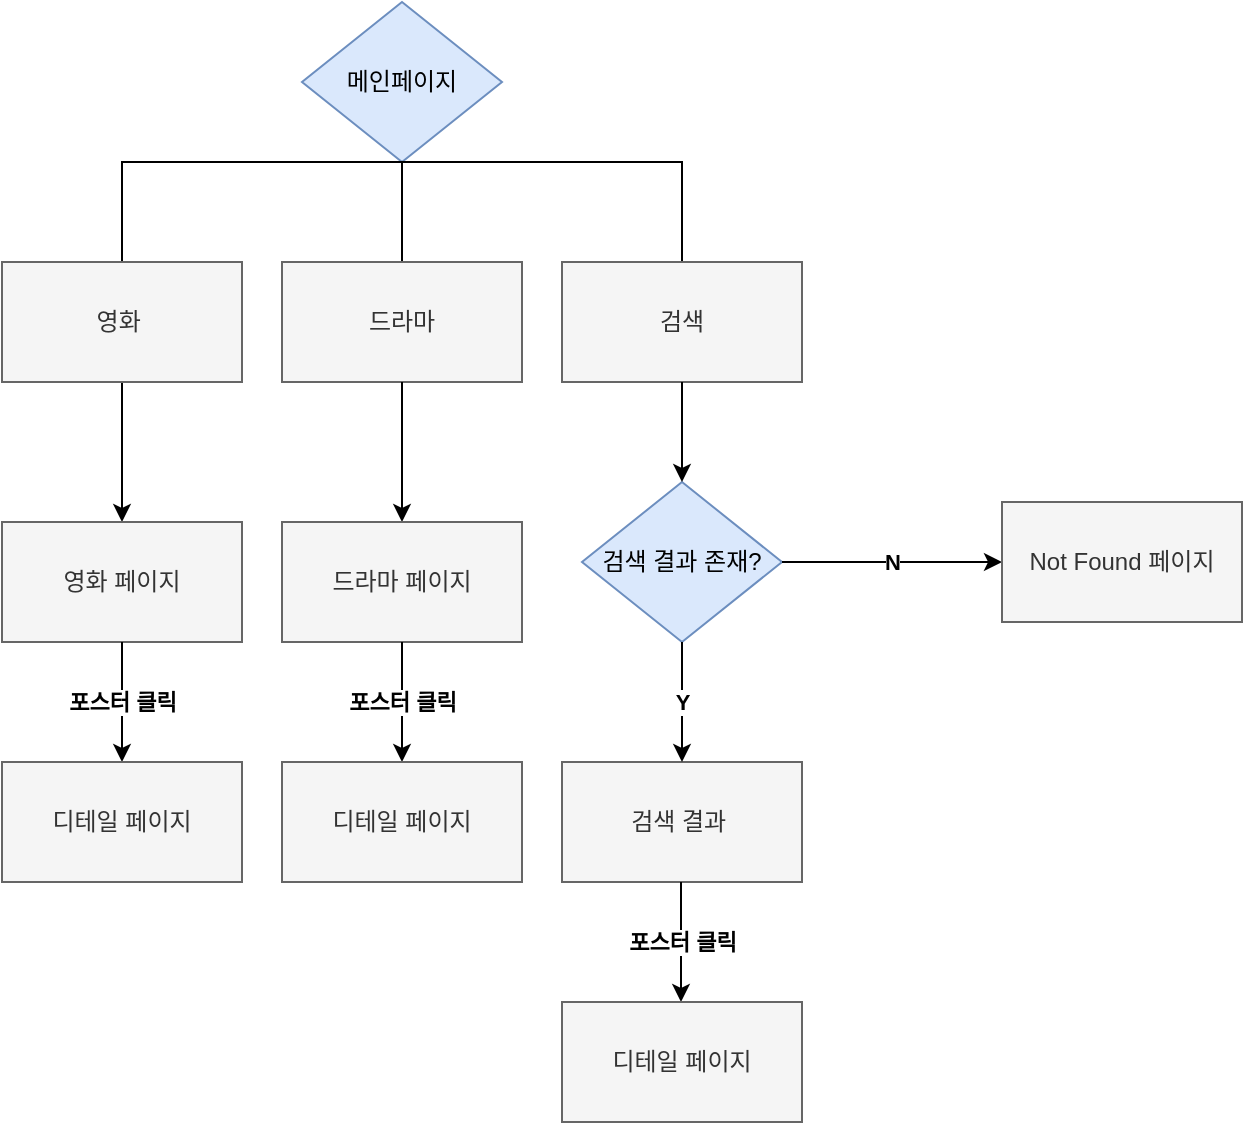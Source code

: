 <mxfile version="15.0.3" type="github">
  <diagram id="C5RBs43oDa-KdzZeNtuy" name="Page-1">
    <mxGraphModel dx="781" dy="1153" grid="1" gridSize="10" guides="1" tooltips="1" connect="1" arrows="1" fold="1" page="1" pageScale="1" pageWidth="827" pageHeight="1169" math="0" shadow="0">
      <root>
        <mxCell id="WIyWlLk6GJQsqaUBKTNV-0" />
        <mxCell id="WIyWlLk6GJQsqaUBKTNV-1" parent="WIyWlLk6GJQsqaUBKTNV-0" />
        <mxCell id="81KebTcoTnGBsz9GiYS4-3" value="메인페이지" style="rhombus;whiteSpace=wrap;html=1;fillColor=#dae8fc;strokeColor=#6c8ebf;" vertex="1" parent="WIyWlLk6GJQsqaUBKTNV-1">
          <mxGeometry x="170" y="40" width="100" height="80" as="geometry" />
        </mxCell>
        <mxCell id="81KebTcoTnGBsz9GiYS4-7" value="" style="strokeWidth=1;html=1;shape=mxgraph.flowchart.annotation_1;align=left;pointerEvents=1;direction=south;" vertex="1" parent="WIyWlLk6GJQsqaUBKTNV-1">
          <mxGeometry x="80" y="120" width="140" height="50" as="geometry" />
        </mxCell>
        <mxCell id="81KebTcoTnGBsz9GiYS4-9" value="" style="strokeWidth=1;html=1;shape=mxgraph.flowchart.annotation_1;align=left;pointerEvents=1;direction=south;" vertex="1" parent="WIyWlLk6GJQsqaUBKTNV-1">
          <mxGeometry x="220" y="120" width="140" height="50" as="geometry" />
        </mxCell>
        <mxCell id="81KebTcoTnGBsz9GiYS4-17" style="edgeStyle=orthogonalEdgeStyle;rounded=0;orthogonalLoop=1;jettySize=auto;html=1;exitX=0.5;exitY=1;exitDx=0;exitDy=0;" edge="1" parent="WIyWlLk6GJQsqaUBKTNV-1" source="81KebTcoTnGBsz9GiYS4-11">
          <mxGeometry relative="1" as="geometry">
            <mxPoint x="80" y="300" as="targetPoint" />
          </mxGeometry>
        </mxCell>
        <mxCell id="81KebTcoTnGBsz9GiYS4-11" value="영화&lt;span style=&quot;white-space: pre&quot;&gt;	&lt;/span&gt;" style="rounded=0;whiteSpace=wrap;html=1;fillColor=#f5f5f5;strokeColor=#666666;fontColor=#333333;" vertex="1" parent="WIyWlLk6GJQsqaUBKTNV-1">
          <mxGeometry x="20" y="170" width="120" height="60" as="geometry" />
        </mxCell>
        <mxCell id="81KebTcoTnGBsz9GiYS4-12" value="드라마" style="rounded=0;whiteSpace=wrap;html=1;fillColor=#f5f5f5;strokeColor=#666666;fontColor=#333333;" vertex="1" parent="WIyWlLk6GJQsqaUBKTNV-1">
          <mxGeometry x="160" y="170" width="120" height="60" as="geometry" />
        </mxCell>
        <mxCell id="81KebTcoTnGBsz9GiYS4-13" value="검색" style="rounded=0;whiteSpace=wrap;html=1;fillColor=#f5f5f5;strokeColor=#666666;fontColor=#333333;" vertex="1" parent="WIyWlLk6GJQsqaUBKTNV-1">
          <mxGeometry x="300" y="170" width="120" height="60" as="geometry" />
        </mxCell>
        <mxCell id="81KebTcoTnGBsz9GiYS4-18" style="edgeStyle=orthogonalEdgeStyle;rounded=0;orthogonalLoop=1;jettySize=auto;html=1;exitX=0.5;exitY=1;exitDx=0;exitDy=0;" edge="1" parent="WIyWlLk6GJQsqaUBKTNV-1">
          <mxGeometry relative="1" as="geometry">
            <mxPoint x="220" y="300" as="targetPoint" />
            <mxPoint x="220" y="230" as="sourcePoint" />
          </mxGeometry>
        </mxCell>
        <mxCell id="81KebTcoTnGBsz9GiYS4-19" value="영화 페이지" style="rounded=0;whiteSpace=wrap;html=1;fillColor=#f5f5f5;strokeColor=#666666;fontColor=#333333;" vertex="1" parent="WIyWlLk6GJQsqaUBKTNV-1">
          <mxGeometry x="20" y="300" width="120" height="60" as="geometry" />
        </mxCell>
        <mxCell id="81KebTcoTnGBsz9GiYS4-20" value="드라마 페이지" style="rounded=0;whiteSpace=wrap;html=1;fillColor=#f5f5f5;strokeColor=#666666;fontColor=#333333;" vertex="1" parent="WIyWlLk6GJQsqaUBKTNV-1">
          <mxGeometry x="160" y="300" width="120" height="60" as="geometry" />
        </mxCell>
        <mxCell id="81KebTcoTnGBsz9GiYS4-21" value="검색 결과 존재?" style="rhombus;whiteSpace=wrap;html=1;fillColor=#dae8fc;strokeColor=#6c8ebf;" vertex="1" parent="WIyWlLk6GJQsqaUBKTNV-1">
          <mxGeometry x="310" y="280" width="100" height="80" as="geometry" />
        </mxCell>
        <mxCell id="81KebTcoTnGBsz9GiYS4-22" value="" style="endArrow=classic;html=1;entryX=0.5;entryY=0;entryDx=0;entryDy=0;" edge="1" parent="WIyWlLk6GJQsqaUBKTNV-1" target="81KebTcoTnGBsz9GiYS4-21">
          <mxGeometry width="50" height="50" relative="1" as="geometry">
            <mxPoint x="360" y="230" as="sourcePoint" />
            <mxPoint x="360" y="310" as="targetPoint" />
          </mxGeometry>
        </mxCell>
        <mxCell id="81KebTcoTnGBsz9GiYS4-25" value="검색 결과&amp;nbsp;" style="rounded=0;whiteSpace=wrap;html=1;fillColor=#f5f5f5;strokeColor=#666666;fontColor=#333333;" vertex="1" parent="WIyWlLk6GJQsqaUBKTNV-1">
          <mxGeometry x="300" y="420" width="120" height="60" as="geometry" />
        </mxCell>
        <mxCell id="81KebTcoTnGBsz9GiYS4-26" value="" style="endArrow=classic;html=1;fontStyle=1" edge="1" parent="WIyWlLk6GJQsqaUBKTNV-1">
          <mxGeometry relative="1" as="geometry">
            <mxPoint x="360" y="360" as="sourcePoint" />
            <mxPoint x="360" y="420" as="targetPoint" />
          </mxGeometry>
        </mxCell>
        <mxCell id="81KebTcoTnGBsz9GiYS4-27" value="Y" style="edgeLabel;resizable=0;html=1;align=center;verticalAlign=middle;fontStyle=1" connectable="0" vertex="1" parent="81KebTcoTnGBsz9GiYS4-26">
          <mxGeometry relative="1" as="geometry" />
        </mxCell>
        <mxCell id="81KebTcoTnGBsz9GiYS4-28" value="N" style="endArrow=classic;html=1;exitX=1;exitY=0.5;exitDx=0;exitDy=0;fontStyle=1" edge="1" parent="WIyWlLk6GJQsqaUBKTNV-1">
          <mxGeometry relative="1" as="geometry">
            <mxPoint x="410" y="320" as="sourcePoint" />
            <mxPoint x="520" y="320" as="targetPoint" />
          </mxGeometry>
        </mxCell>
        <mxCell id="81KebTcoTnGBsz9GiYS4-31" value="Not Found 페이지" style="rounded=0;whiteSpace=wrap;html=1;fillColor=#f5f5f5;strokeColor=#666666;fontColor=#333333;" vertex="1" parent="WIyWlLk6GJQsqaUBKTNV-1">
          <mxGeometry x="520" y="290" width="120" height="60" as="geometry" />
        </mxCell>
        <mxCell id="81KebTcoTnGBsz9GiYS4-34" value="" style="endArrow=classic;html=1;fontStyle=1" edge="1" parent="WIyWlLk6GJQsqaUBKTNV-1">
          <mxGeometry relative="1" as="geometry">
            <mxPoint x="80" y="360" as="sourcePoint" />
            <mxPoint x="80" y="420" as="targetPoint" />
          </mxGeometry>
        </mxCell>
        <mxCell id="81KebTcoTnGBsz9GiYS4-35" value="포스터 클릭" style="edgeLabel;resizable=0;html=1;align=center;verticalAlign=middle;fontStyle=1" connectable="0" vertex="1" parent="81KebTcoTnGBsz9GiYS4-34">
          <mxGeometry relative="1" as="geometry" />
        </mxCell>
        <mxCell id="81KebTcoTnGBsz9GiYS4-38" value="" style="endArrow=classic;html=1;fontStyle=1" edge="1" parent="WIyWlLk6GJQsqaUBKTNV-1">
          <mxGeometry relative="1" as="geometry">
            <mxPoint x="220" y="360" as="sourcePoint" />
            <mxPoint x="220" y="420" as="targetPoint" />
          </mxGeometry>
        </mxCell>
        <mxCell id="81KebTcoTnGBsz9GiYS4-39" value="포스터 클릭" style="edgeLabel;resizable=0;html=1;align=center;verticalAlign=middle;fontStyle=1" connectable="0" vertex="1" parent="81KebTcoTnGBsz9GiYS4-38">
          <mxGeometry relative="1" as="geometry" />
        </mxCell>
        <mxCell id="81KebTcoTnGBsz9GiYS4-40" value="디테일 페이지" style="rounded=0;whiteSpace=wrap;html=1;fillColor=#f5f5f5;strokeColor=#666666;fontColor=#333333;" vertex="1" parent="WIyWlLk6GJQsqaUBKTNV-1">
          <mxGeometry x="20" y="420" width="120" height="60" as="geometry" />
        </mxCell>
        <mxCell id="81KebTcoTnGBsz9GiYS4-41" value="디테일 페이지" style="rounded=0;whiteSpace=wrap;html=1;fillColor=#f5f5f5;strokeColor=#666666;fontColor=#333333;" vertex="1" parent="WIyWlLk6GJQsqaUBKTNV-1">
          <mxGeometry x="160" y="420" width="120" height="60" as="geometry" />
        </mxCell>
        <mxCell id="81KebTcoTnGBsz9GiYS4-45" value="" style="endArrow=classic;html=1;fontStyle=1" edge="1" parent="WIyWlLk6GJQsqaUBKTNV-1">
          <mxGeometry relative="1" as="geometry">
            <mxPoint x="359.5" y="480" as="sourcePoint" />
            <mxPoint x="359.5" y="540" as="targetPoint" />
          </mxGeometry>
        </mxCell>
        <mxCell id="81KebTcoTnGBsz9GiYS4-46" value="포스터 클릭" style="edgeLabel;resizable=0;html=1;align=center;verticalAlign=middle;fontStyle=1" connectable="0" vertex="1" parent="81KebTcoTnGBsz9GiYS4-45">
          <mxGeometry relative="1" as="geometry" />
        </mxCell>
        <mxCell id="81KebTcoTnGBsz9GiYS4-47" value="디테일 페이지" style="rounded=0;whiteSpace=wrap;html=1;fillColor=#f5f5f5;strokeColor=#666666;fontColor=#333333;" vertex="1" parent="WIyWlLk6GJQsqaUBKTNV-1">
          <mxGeometry x="300" y="540" width="120" height="60" as="geometry" />
        </mxCell>
      </root>
    </mxGraphModel>
  </diagram>
</mxfile>
